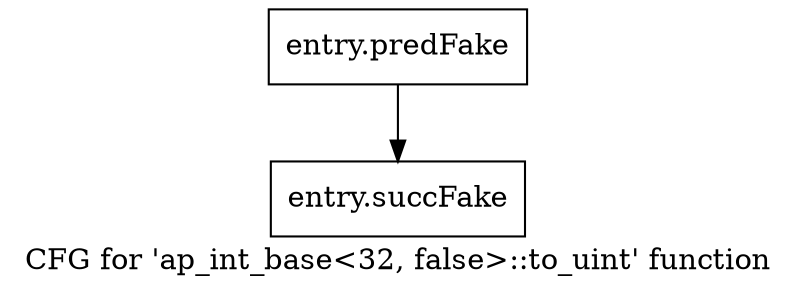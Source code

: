 digraph "CFG for 'ap_int_base\<32, false\>::to_uint' function" {
	label="CFG for 'ap_int_base\<32, false\>::to_uint' function";

	Node0x5824220 [shape=record,filename="",linenumber="",label="{entry.predFake}"];
	Node0x5824220 -> Node0x5ac1a10[ callList="" memoryops="" filename="/home/omerfaruk/tools/Xilinx/Vitis_HLS/2023.2/include/etc/ap_int_base.h" execusionnum="15"];
	Node0x5ac1a10 [shape=record,filename="/home/omerfaruk/tools/Xilinx/Vitis_HLS/2023.2/include/etc/ap_int_base.h",linenumber="549",label="{entry.succFake}"];
}
